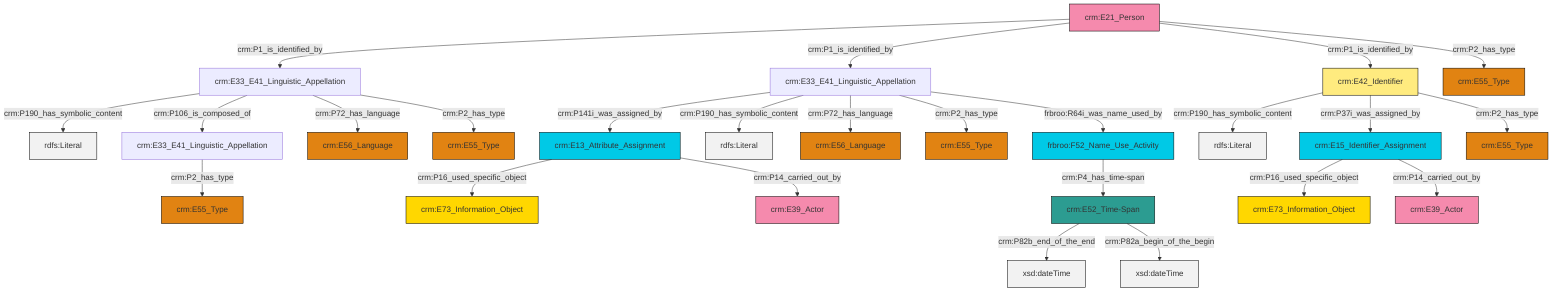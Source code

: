 graph TD
classDef Literal fill:#f2f2f2,stroke:#000000;
classDef CRM_Entity fill:#FFFFFF,stroke:#000000;
classDef Temporal_Entity fill:#00C9E6, stroke:#000000;
classDef Type fill:#E18312, stroke:#000000;
classDef Time-Span fill:#2C9C91, stroke:#000000;
classDef Appellation fill:#FFEB7F, stroke:#000000;
classDef Place fill:#008836, stroke:#000000;
classDef Persistent_Item fill:#B266B2, stroke:#000000;
classDef Conceptual_Object fill:#FFD700, stroke:#000000;
classDef Physical_Thing fill:#D2B48C, stroke:#000000;
classDef Actor fill:#f58aad, stroke:#000000;
classDef PC_Classes fill:#4ce600, stroke:#000000;
classDef Multi fill:#cccccc,stroke:#000000;

2["crm:E42_Identifier"]:::Appellation -->|crm:P190_has_symbolic_content| 3[rdfs:Literal]:::Literal
4["crm:E13_Attribute_Assignment"]:::Temporal_Entity -->|crm:P16_used_specific_object| 5["crm:E73_Information_Object"]:::Conceptual_Object
6["crm:E33_E41_Linguistic_Appellation"]:::Default -->|crm:P190_has_symbolic_content| 7[rdfs:Literal]:::Literal
8["crm:E33_E41_Linguistic_Appellation"]:::Default -->|crm:P141i_was_assigned_by| 4["crm:E13_Attribute_Assignment"]:::Temporal_Entity
6["crm:E33_E41_Linguistic_Appellation"]:::Default -->|crm:P106_is_composed_of| 0["crm:E33_E41_Linguistic_Appellation"]:::Default
9["crm:E21_Person"]:::Actor -->|crm:P1_is_identified_by| 6["crm:E33_E41_Linguistic_Appellation"]:::Default
8["crm:E33_E41_Linguistic_Appellation"]:::Default -->|crm:P190_has_symbolic_content| 16[rdfs:Literal]:::Literal
6["crm:E33_E41_Linguistic_Appellation"]:::Default -->|crm:P72_has_language| 17["crm:E56_Language"]:::Type
8["crm:E33_E41_Linguistic_Appellation"]:::Default -->|crm:P72_has_language| 18["crm:E56_Language"]:::Type
13["crm:E15_Identifier_Assignment"]:::Temporal_Entity -->|crm:P16_used_specific_object| 19["crm:E73_Information_Object"]:::Conceptual_Object
20["frbroo:F52_Name_Use_Activity"]:::Temporal_Entity -->|crm:P4_has_time-span| 11["crm:E52_Time-Span"]:::Time-Span
9["crm:E21_Person"]:::Actor -->|crm:P1_is_identified_by| 8["crm:E33_E41_Linguistic_Appellation"]:::Default
4["crm:E13_Attribute_Assignment"]:::Temporal_Entity -->|crm:P14_carried_out_by| 28["crm:E39_Actor"]:::Actor
9["crm:E21_Person"]:::Actor -->|crm:P1_is_identified_by| 2["crm:E42_Identifier"]:::Appellation
11["crm:E52_Time-Span"]:::Time-Span -->|crm:P82b_end_of_the_end| 34[xsd:dateTime]:::Literal
6["crm:E33_E41_Linguistic_Appellation"]:::Default -->|crm:P2_has_type| 26["crm:E55_Type"]:::Type
0["crm:E33_E41_Linguistic_Appellation"]:::Default -->|crm:P2_has_type| 37["crm:E55_Type"]:::Type
9["crm:E21_Person"]:::Actor -->|crm:P2_has_type| 38["crm:E55_Type"]:::Type
8["crm:E33_E41_Linguistic_Appellation"]:::Default -->|crm:P2_has_type| 21["crm:E55_Type"]:::Type
8["crm:E33_E41_Linguistic_Appellation"]:::Default -->|frbroo:R64i_was_name_used_by| 20["frbroo:F52_Name_Use_Activity"]:::Temporal_Entity
13["crm:E15_Identifier_Assignment"]:::Temporal_Entity -->|crm:P14_carried_out_by| 30["crm:E39_Actor"]:::Actor
2["crm:E42_Identifier"]:::Appellation -->|crm:P37i_was_assigned_by| 13["crm:E15_Identifier_Assignment"]:::Temporal_Entity
2["crm:E42_Identifier"]:::Appellation -->|crm:P2_has_type| 24["crm:E55_Type"]:::Type
11["crm:E52_Time-Span"]:::Time-Span -->|crm:P82a_begin_of_the_begin| 46[xsd:dateTime]:::Literal